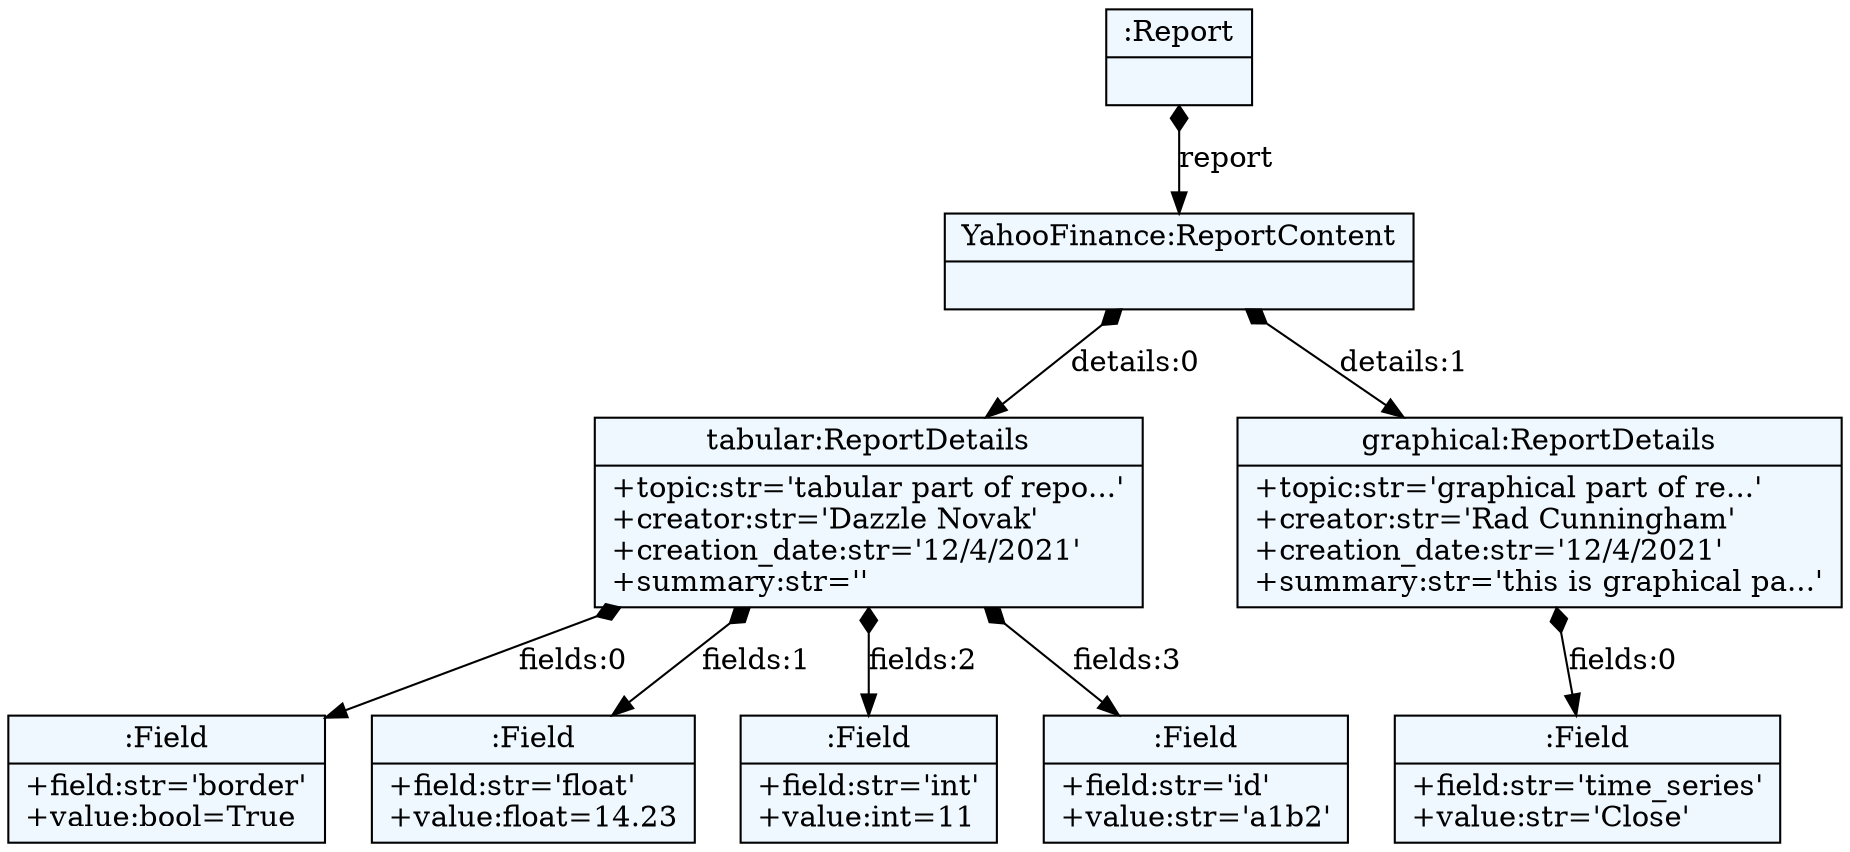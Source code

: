 
    digraph textX {
    fontname = "Bitstream Vera Sans"
    fontsize = 8
    node[
        shape=record,
        style=filled,
        fillcolor=aliceblue
    ]
    nodesep = 0.3
    edge[dir=black,arrowtail=empty]


57727184 -> 57661256 [label="report" arrowtail=diamond dir=both]
57661256 -> 57883112 [label="details:0" arrowtail=diamond dir=both]
57883112 -> 57883504 [label="fields:0" arrowtail=diamond dir=both]
57883504[label="{:Field|+field:str='border'\l+value:bool=True\l}"]
57883112 -> 57872456 [label="fields:1" arrowtail=diamond dir=both]
57872456[label="{:Field|+field:str='float'\l+value:float=14.23\l}"]
57883112 -> 57883560 [label="fields:2" arrowtail=diamond dir=both]
57883560[label="{:Field|+field:str='int'\l+value:int=11\l}"]
57883112 -> 57883616 [label="fields:3" arrowtail=diamond dir=both]
57883616[label="{:Field|+field:str='id'\l+value:str='a1b2'\l}"]
57883112[label="{tabular:ReportDetails|+topic:str='tabular part of repo...'\l+creator:str='Dazzle Novak'\l+creation_date:str='12/4/2021'\l+summary:str=''\l}"]
57661256 -> 57883392 [label="details:1" arrowtail=diamond dir=both]
57883392 -> 57883672 [label="fields:0" arrowtail=diamond dir=both]
57883672[label="{:Field|+field:str='time_series'\l+value:str='Close'\l}"]
57883392[label="{graphical:ReportDetails|+topic:str='graphical part of re...'\l+creator:str='Rad Cunningham'\l+creation_date:str='12/4/2021'\l+summary:str='this is graphical pa...'\l}"]
57661256[label="{YahooFinance:ReportContent|}"]
57727184[label="{:Report|}"]

}
